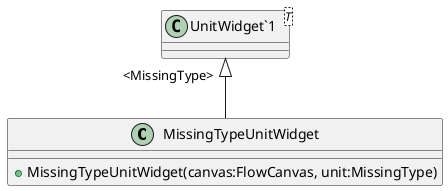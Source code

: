@startuml
class MissingTypeUnitWidget {
    + MissingTypeUnitWidget(canvas:FlowCanvas, unit:MissingType)
}
class "UnitWidget`1"<T> {
}
"UnitWidget`1" "<MissingType>" <|-- MissingTypeUnitWidget
@enduml

